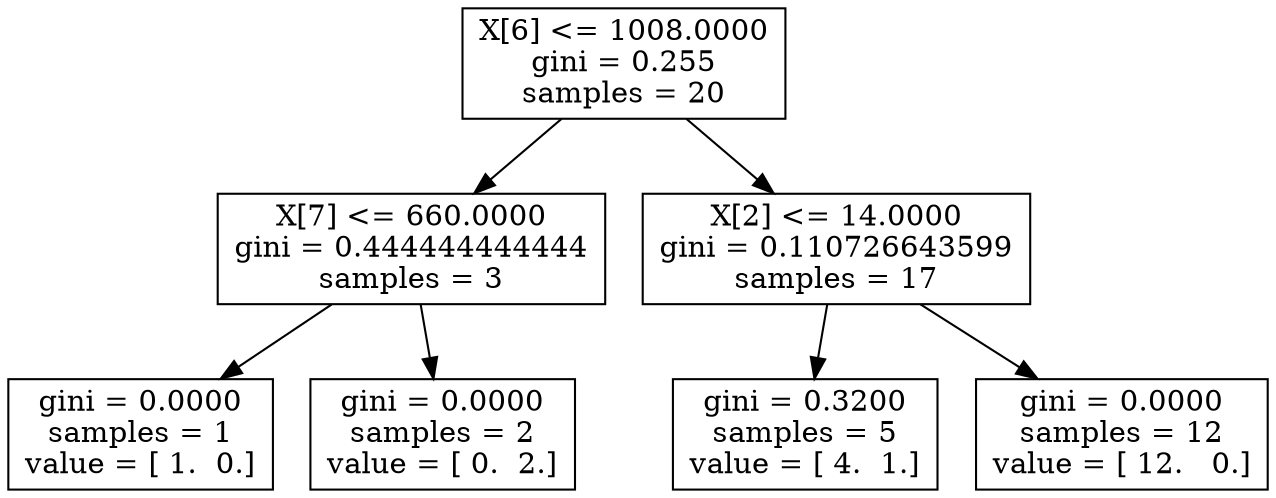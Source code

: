 digraph Tree {
0 [label="X[6] <= 1008.0000\ngini = 0.255\nsamples = 20", shape="box"] ;
1 [label="X[7] <= 660.0000\ngini = 0.444444444444\nsamples = 3", shape="box"] ;
0 -> 1 ;
2 [label="gini = 0.0000\nsamples = 1\nvalue = [ 1.  0.]", shape="box"] ;
1 -> 2 ;
3 [label="gini = 0.0000\nsamples = 2\nvalue = [ 0.  2.]", shape="box"] ;
1 -> 3 ;
4 [label="X[2] <= 14.0000\ngini = 0.110726643599\nsamples = 17", shape="box"] ;
0 -> 4 ;
5 [label="gini = 0.3200\nsamples = 5\nvalue = [ 4.  1.]", shape="box"] ;
4 -> 5 ;
6 [label="gini = 0.0000\nsamples = 12\nvalue = [ 12.   0.]", shape="box"] ;
4 -> 6 ;
}
